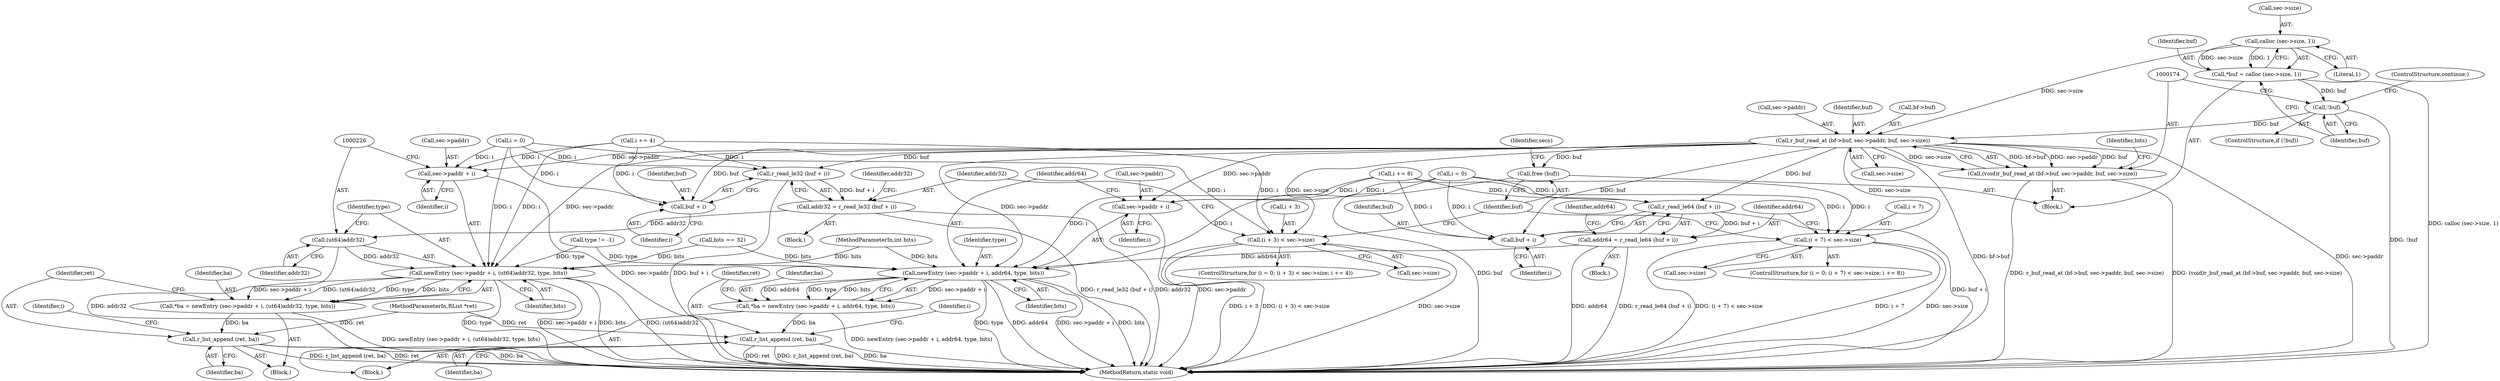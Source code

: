 digraph "0_radare2_1f37c04f2a762500222dda2459e6a04646feeedf@API" {
"1000163" [label="(Call,calloc (sec->size, 1))"];
"1000161" [label="(Call,*buf = calloc (sec->size, 1))"];
"1000169" [label="(Call,!buf)"];
"1000175" [label="(Call,r_buf_read_at (bf->buf, sec->paddr, buf, sec->size))"];
"1000173" [label="(Call,(void)r_buf_read_at (bf->buf, sec->paddr, buf, sec->size))"];
"1000195" [label="(Call,(i + 3) < sec->size)"];
"1000209" [label="(Call,r_read_le32 (buf + i))"];
"1000207" [label="(Call,addr32 = r_read_le32 (buf + i))"];
"1000225" [label="(Call,(ut64)addr32)"];
"1000219" [label="(Call,newEntry (sec->paddr + i, (ut64)addr32, type, bits))"];
"1000217" [label="(Call,*ba = newEntry (sec->paddr + i, (ut64)addr32, type, bits))"];
"1000230" [label="(Call,r_list_append (ret, ba))"];
"1000210" [label="(Call,buf + i)"];
"1000220" [label="(Call,sec->paddr + i)"];
"1000239" [label="(Call,(i + 7) < sec->size)"];
"1000253" [label="(Call,r_read_le64 (buf + i))"];
"1000251" [label="(Call,addr64 = r_read_le64 (buf + i))"];
"1000263" [label="(Call,newEntry (sec->paddr + i, addr64, type, bits))"];
"1000261" [label="(Call,*ba = newEntry (sec->paddr + i, addr64, type, bits))"];
"1000272" [label="(Call,r_list_append (ret, ba))"];
"1000254" [label="(Call,buf + i)"];
"1000264" [label="(Call,sec->paddr + i)"];
"1000275" [label="(Call,free (buf))"];
"1000249" [label="(Block,)"];
"1000268" [label="(Identifier,i)"];
"1000265" [label="(Call,sec->paddr)"];
"1000274" [label="(Identifier,ba)"];
"1000247" [label="(Identifier,i)"];
"1000279" [label="(MethodReturn,static void)"];
"1000220" [label="(Call,sec->paddr + i)"];
"1000219" [label="(Call,newEntry (sec->paddr + i, (ut64)addr32, type, bits))"];
"1000102" [label="(MethodParameterIn,RList *ret)"];
"1000170" [label="(Identifier,buf)"];
"1000182" [label="(Identifier,buf)"];
"1000179" [label="(Call,sec->paddr)"];
"1000163" [label="(Call,calloc (sec->size, 1))"];
"1000199" [label="(Call,sec->size)"];
"1000221" [label="(Call,sec->paddr)"];
"1000235" [label="(ControlStructure,for (i = 0; (i + 7) < sec->size; i += 8))"];
"1000232" [label="(Identifier,ba)"];
"1000243" [label="(Call,sec->size)"];
"1000264" [label="(Call,sec->paddr + i)"];
"1000278" [label="(Identifier,secs)"];
"1000167" [label="(Literal,1)"];
"1000251" [label="(Call,addr64 = r_read_le64 (buf + i))"];
"1000196" [label="(Call,i + 3)"];
"1000225" [label="(Call,(ut64)addr32)"];
"1000224" [label="(Identifier,i)"];
"1000275" [label="(Call,free (buf))"];
"1000212" [label="(Identifier,i)"];
"1000205" [label="(Block,)"];
"1000270" [label="(Identifier,type)"];
"1000253" [label="(Call,r_read_le64 (buf + i))"];
"1000240" [label="(Call,i + 7)"];
"1000236" [label="(Call,i = 0)"];
"1000207" [label="(Call,addr32 = r_read_le32 (buf + i))"];
"1000258" [label="(Identifier,addr64)"];
"1000256" [label="(Identifier,i)"];
"1000255" [label="(Identifier,buf)"];
"1000276" [label="(Identifier,buf)"];
"1000230" [label="(Call,r_list_append (ret, ba))"];
"1000173" [label="(Call,(void)r_buf_read_at (bf->buf, sec->paddr, buf, sec->size))"];
"1000191" [label="(ControlStructure,for (i = 0; (i + 3) < sec->size; i += 4))"];
"1000254" [label="(Call,buf + i)"];
"1000208" [label="(Identifier,addr32)"];
"1000168" [label="(ControlStructure,if (!buf))"];
"1000176" [label="(Call,bf->buf)"];
"1000187" [label="(Call,bits == 32)"];
"1000262" [label="(Identifier,ba)"];
"1000211" [label="(Identifier,buf)"];
"1000263" [label="(Call,newEntry (sec->paddr + i, addr64, type, bits))"];
"1000272" [label="(Call,r_list_append (ret, ba))"];
"1000227" [label="(Identifier,addr32)"];
"1000269" [label="(Identifier,addr64)"];
"1000159" [label="(Block,)"];
"1000246" [label="(Call,i += 8)"];
"1000175" [label="(Call,r_buf_read_at (bf->buf, sec->paddr, buf, sec->size))"];
"1000172" [label="(ControlStructure,continue;)"];
"1000239" [label="(Call,(i + 7) < sec->size)"];
"1000161" [label="(Call,*buf = calloc (sec->size, 1))"];
"1000183" [label="(Call,sec->size)"];
"1000195" [label="(Call,(i + 3) < sec->size)"];
"1000210" [label="(Call,buf + i)"];
"1000192" [label="(Call,i = 0)"];
"1000228" [label="(Identifier,type)"];
"1000217" [label="(Call,*ba = newEntry (sec->paddr + i, (ut64)addr32, type, bits))"];
"1000231" [label="(Identifier,ret)"];
"1000259" [label="(Block,)"];
"1000218" [label="(Identifier,ba)"];
"1000273" [label="(Identifier,ret)"];
"1000214" [label="(Identifier,addr32)"];
"1000261" [label="(Call,*ba = newEntry (sec->paddr + i, addr64, type, bits))"];
"1000203" [label="(Identifier,i)"];
"1000252" [label="(Identifier,addr64)"];
"1000271" [label="(Identifier,bits)"];
"1000209" [label="(Call,r_read_le32 (buf + i))"];
"1000155" [label="(Call,type != -1)"];
"1000202" [label="(Call,i += 4)"];
"1000169" [label="(Call,!buf)"];
"1000164" [label="(Call,sec->size)"];
"1000162" [label="(Identifier,buf)"];
"1000103" [label="(MethodParameterIn,int bits)"];
"1000215" [label="(Block,)"];
"1000229" [label="(Identifier,bits)"];
"1000188" [label="(Identifier,bits)"];
"1000163" -> "1000161"  [label="AST: "];
"1000163" -> "1000167"  [label="CFG: "];
"1000164" -> "1000163"  [label="AST: "];
"1000167" -> "1000163"  [label="AST: "];
"1000161" -> "1000163"  [label="CFG: "];
"1000163" -> "1000161"  [label="DDG: sec->size"];
"1000163" -> "1000161"  [label="DDG: 1"];
"1000163" -> "1000175"  [label="DDG: sec->size"];
"1000161" -> "1000159"  [label="AST: "];
"1000162" -> "1000161"  [label="AST: "];
"1000170" -> "1000161"  [label="CFG: "];
"1000161" -> "1000279"  [label="DDG: calloc (sec->size, 1)"];
"1000161" -> "1000169"  [label="DDG: buf"];
"1000169" -> "1000168"  [label="AST: "];
"1000169" -> "1000170"  [label="CFG: "];
"1000170" -> "1000169"  [label="AST: "];
"1000172" -> "1000169"  [label="CFG: "];
"1000174" -> "1000169"  [label="CFG: "];
"1000169" -> "1000279"  [label="DDG: !buf"];
"1000169" -> "1000175"  [label="DDG: buf"];
"1000175" -> "1000173"  [label="AST: "];
"1000175" -> "1000183"  [label="CFG: "];
"1000176" -> "1000175"  [label="AST: "];
"1000179" -> "1000175"  [label="AST: "];
"1000182" -> "1000175"  [label="AST: "];
"1000183" -> "1000175"  [label="AST: "];
"1000173" -> "1000175"  [label="CFG: "];
"1000175" -> "1000279"  [label="DDG: sec->paddr"];
"1000175" -> "1000279"  [label="DDG: bf->buf"];
"1000175" -> "1000173"  [label="DDG: bf->buf"];
"1000175" -> "1000173"  [label="DDG: sec->paddr"];
"1000175" -> "1000173"  [label="DDG: buf"];
"1000175" -> "1000173"  [label="DDG: sec->size"];
"1000175" -> "1000195"  [label="DDG: sec->size"];
"1000175" -> "1000209"  [label="DDG: buf"];
"1000175" -> "1000210"  [label="DDG: buf"];
"1000175" -> "1000219"  [label="DDG: sec->paddr"];
"1000175" -> "1000220"  [label="DDG: sec->paddr"];
"1000175" -> "1000239"  [label="DDG: sec->size"];
"1000175" -> "1000253"  [label="DDG: buf"];
"1000175" -> "1000254"  [label="DDG: buf"];
"1000175" -> "1000263"  [label="DDG: sec->paddr"];
"1000175" -> "1000264"  [label="DDG: sec->paddr"];
"1000175" -> "1000275"  [label="DDG: buf"];
"1000173" -> "1000159"  [label="AST: "];
"1000174" -> "1000173"  [label="AST: "];
"1000188" -> "1000173"  [label="CFG: "];
"1000173" -> "1000279"  [label="DDG: (void)r_buf_read_at (bf->buf, sec->paddr, buf, sec->size)"];
"1000173" -> "1000279"  [label="DDG: r_buf_read_at (bf->buf, sec->paddr, buf, sec->size)"];
"1000195" -> "1000191"  [label="AST: "];
"1000195" -> "1000199"  [label="CFG: "];
"1000196" -> "1000195"  [label="AST: "];
"1000199" -> "1000195"  [label="AST: "];
"1000208" -> "1000195"  [label="CFG: "];
"1000276" -> "1000195"  [label="CFG: "];
"1000195" -> "1000279"  [label="DDG: (i + 3) < sec->size"];
"1000195" -> "1000279"  [label="DDG: sec->size"];
"1000195" -> "1000279"  [label="DDG: i + 3"];
"1000202" -> "1000195"  [label="DDG: i"];
"1000192" -> "1000195"  [label="DDG: i"];
"1000209" -> "1000207"  [label="AST: "];
"1000209" -> "1000210"  [label="CFG: "];
"1000210" -> "1000209"  [label="AST: "];
"1000207" -> "1000209"  [label="CFG: "];
"1000209" -> "1000279"  [label="DDG: buf + i"];
"1000209" -> "1000207"  [label="DDG: buf + i"];
"1000202" -> "1000209"  [label="DDG: i"];
"1000192" -> "1000209"  [label="DDG: i"];
"1000207" -> "1000205"  [label="AST: "];
"1000208" -> "1000207"  [label="AST: "];
"1000214" -> "1000207"  [label="CFG: "];
"1000207" -> "1000279"  [label="DDG: r_read_le32 (buf + i)"];
"1000207" -> "1000279"  [label="DDG: addr32"];
"1000207" -> "1000225"  [label="DDG: addr32"];
"1000225" -> "1000219"  [label="AST: "];
"1000225" -> "1000227"  [label="CFG: "];
"1000226" -> "1000225"  [label="AST: "];
"1000227" -> "1000225"  [label="AST: "];
"1000228" -> "1000225"  [label="CFG: "];
"1000225" -> "1000279"  [label="DDG: addr32"];
"1000225" -> "1000219"  [label="DDG: addr32"];
"1000219" -> "1000217"  [label="AST: "];
"1000219" -> "1000229"  [label="CFG: "];
"1000220" -> "1000219"  [label="AST: "];
"1000228" -> "1000219"  [label="AST: "];
"1000229" -> "1000219"  [label="AST: "];
"1000217" -> "1000219"  [label="CFG: "];
"1000219" -> "1000279"  [label="DDG: (ut64)addr32"];
"1000219" -> "1000279"  [label="DDG: type"];
"1000219" -> "1000279"  [label="DDG: bits"];
"1000219" -> "1000279"  [label="DDG: sec->paddr + i"];
"1000219" -> "1000217"  [label="DDG: sec->paddr + i"];
"1000219" -> "1000217"  [label="DDG: (ut64)addr32"];
"1000219" -> "1000217"  [label="DDG: type"];
"1000219" -> "1000217"  [label="DDG: bits"];
"1000202" -> "1000219"  [label="DDG: i"];
"1000192" -> "1000219"  [label="DDG: i"];
"1000155" -> "1000219"  [label="DDG: type"];
"1000187" -> "1000219"  [label="DDG: bits"];
"1000103" -> "1000219"  [label="DDG: bits"];
"1000217" -> "1000215"  [label="AST: "];
"1000218" -> "1000217"  [label="AST: "];
"1000231" -> "1000217"  [label="CFG: "];
"1000217" -> "1000279"  [label="DDG: newEntry (sec->paddr + i, (ut64)addr32, type, bits)"];
"1000217" -> "1000230"  [label="DDG: ba"];
"1000230" -> "1000215"  [label="AST: "];
"1000230" -> "1000232"  [label="CFG: "];
"1000231" -> "1000230"  [label="AST: "];
"1000232" -> "1000230"  [label="AST: "];
"1000203" -> "1000230"  [label="CFG: "];
"1000230" -> "1000279"  [label="DDG: ret"];
"1000230" -> "1000279"  [label="DDG: ba"];
"1000230" -> "1000279"  [label="DDG: r_list_append (ret, ba)"];
"1000102" -> "1000230"  [label="DDG: ret"];
"1000210" -> "1000212"  [label="CFG: "];
"1000211" -> "1000210"  [label="AST: "];
"1000212" -> "1000210"  [label="AST: "];
"1000202" -> "1000210"  [label="DDG: i"];
"1000192" -> "1000210"  [label="DDG: i"];
"1000220" -> "1000224"  [label="CFG: "];
"1000221" -> "1000220"  [label="AST: "];
"1000224" -> "1000220"  [label="AST: "];
"1000226" -> "1000220"  [label="CFG: "];
"1000220" -> "1000279"  [label="DDG: sec->paddr"];
"1000202" -> "1000220"  [label="DDG: i"];
"1000192" -> "1000220"  [label="DDG: i"];
"1000239" -> "1000235"  [label="AST: "];
"1000239" -> "1000243"  [label="CFG: "];
"1000240" -> "1000239"  [label="AST: "];
"1000243" -> "1000239"  [label="AST: "];
"1000252" -> "1000239"  [label="CFG: "];
"1000276" -> "1000239"  [label="CFG: "];
"1000239" -> "1000279"  [label="DDG: (i + 7) < sec->size"];
"1000239" -> "1000279"  [label="DDG: i + 7"];
"1000239" -> "1000279"  [label="DDG: sec->size"];
"1000236" -> "1000239"  [label="DDG: i"];
"1000246" -> "1000239"  [label="DDG: i"];
"1000253" -> "1000251"  [label="AST: "];
"1000253" -> "1000254"  [label="CFG: "];
"1000254" -> "1000253"  [label="AST: "];
"1000251" -> "1000253"  [label="CFG: "];
"1000253" -> "1000279"  [label="DDG: buf + i"];
"1000253" -> "1000251"  [label="DDG: buf + i"];
"1000236" -> "1000253"  [label="DDG: i"];
"1000246" -> "1000253"  [label="DDG: i"];
"1000251" -> "1000249"  [label="AST: "];
"1000252" -> "1000251"  [label="AST: "];
"1000258" -> "1000251"  [label="CFG: "];
"1000251" -> "1000279"  [label="DDG: r_read_le64 (buf + i)"];
"1000251" -> "1000279"  [label="DDG: addr64"];
"1000251" -> "1000263"  [label="DDG: addr64"];
"1000263" -> "1000261"  [label="AST: "];
"1000263" -> "1000271"  [label="CFG: "];
"1000264" -> "1000263"  [label="AST: "];
"1000269" -> "1000263"  [label="AST: "];
"1000270" -> "1000263"  [label="AST: "];
"1000271" -> "1000263"  [label="AST: "];
"1000261" -> "1000263"  [label="CFG: "];
"1000263" -> "1000279"  [label="DDG: type"];
"1000263" -> "1000279"  [label="DDG: addr64"];
"1000263" -> "1000279"  [label="DDG: sec->paddr + i"];
"1000263" -> "1000279"  [label="DDG: bits"];
"1000263" -> "1000261"  [label="DDG: sec->paddr + i"];
"1000263" -> "1000261"  [label="DDG: addr64"];
"1000263" -> "1000261"  [label="DDG: type"];
"1000263" -> "1000261"  [label="DDG: bits"];
"1000236" -> "1000263"  [label="DDG: i"];
"1000246" -> "1000263"  [label="DDG: i"];
"1000155" -> "1000263"  [label="DDG: type"];
"1000187" -> "1000263"  [label="DDG: bits"];
"1000103" -> "1000263"  [label="DDG: bits"];
"1000261" -> "1000259"  [label="AST: "];
"1000262" -> "1000261"  [label="AST: "];
"1000273" -> "1000261"  [label="CFG: "];
"1000261" -> "1000279"  [label="DDG: newEntry (sec->paddr + i, addr64, type, bits)"];
"1000261" -> "1000272"  [label="DDG: ba"];
"1000272" -> "1000259"  [label="AST: "];
"1000272" -> "1000274"  [label="CFG: "];
"1000273" -> "1000272"  [label="AST: "];
"1000274" -> "1000272"  [label="AST: "];
"1000247" -> "1000272"  [label="CFG: "];
"1000272" -> "1000279"  [label="DDG: ba"];
"1000272" -> "1000279"  [label="DDG: ret"];
"1000272" -> "1000279"  [label="DDG: r_list_append (ret, ba)"];
"1000102" -> "1000272"  [label="DDG: ret"];
"1000254" -> "1000256"  [label="CFG: "];
"1000255" -> "1000254"  [label="AST: "];
"1000256" -> "1000254"  [label="AST: "];
"1000236" -> "1000254"  [label="DDG: i"];
"1000246" -> "1000254"  [label="DDG: i"];
"1000264" -> "1000268"  [label="CFG: "];
"1000265" -> "1000264"  [label="AST: "];
"1000268" -> "1000264"  [label="AST: "];
"1000269" -> "1000264"  [label="CFG: "];
"1000264" -> "1000279"  [label="DDG: sec->paddr"];
"1000236" -> "1000264"  [label="DDG: i"];
"1000246" -> "1000264"  [label="DDG: i"];
"1000275" -> "1000159"  [label="AST: "];
"1000275" -> "1000276"  [label="CFG: "];
"1000276" -> "1000275"  [label="AST: "];
"1000278" -> "1000275"  [label="CFG: "];
"1000275" -> "1000279"  [label="DDG: buf"];
}

